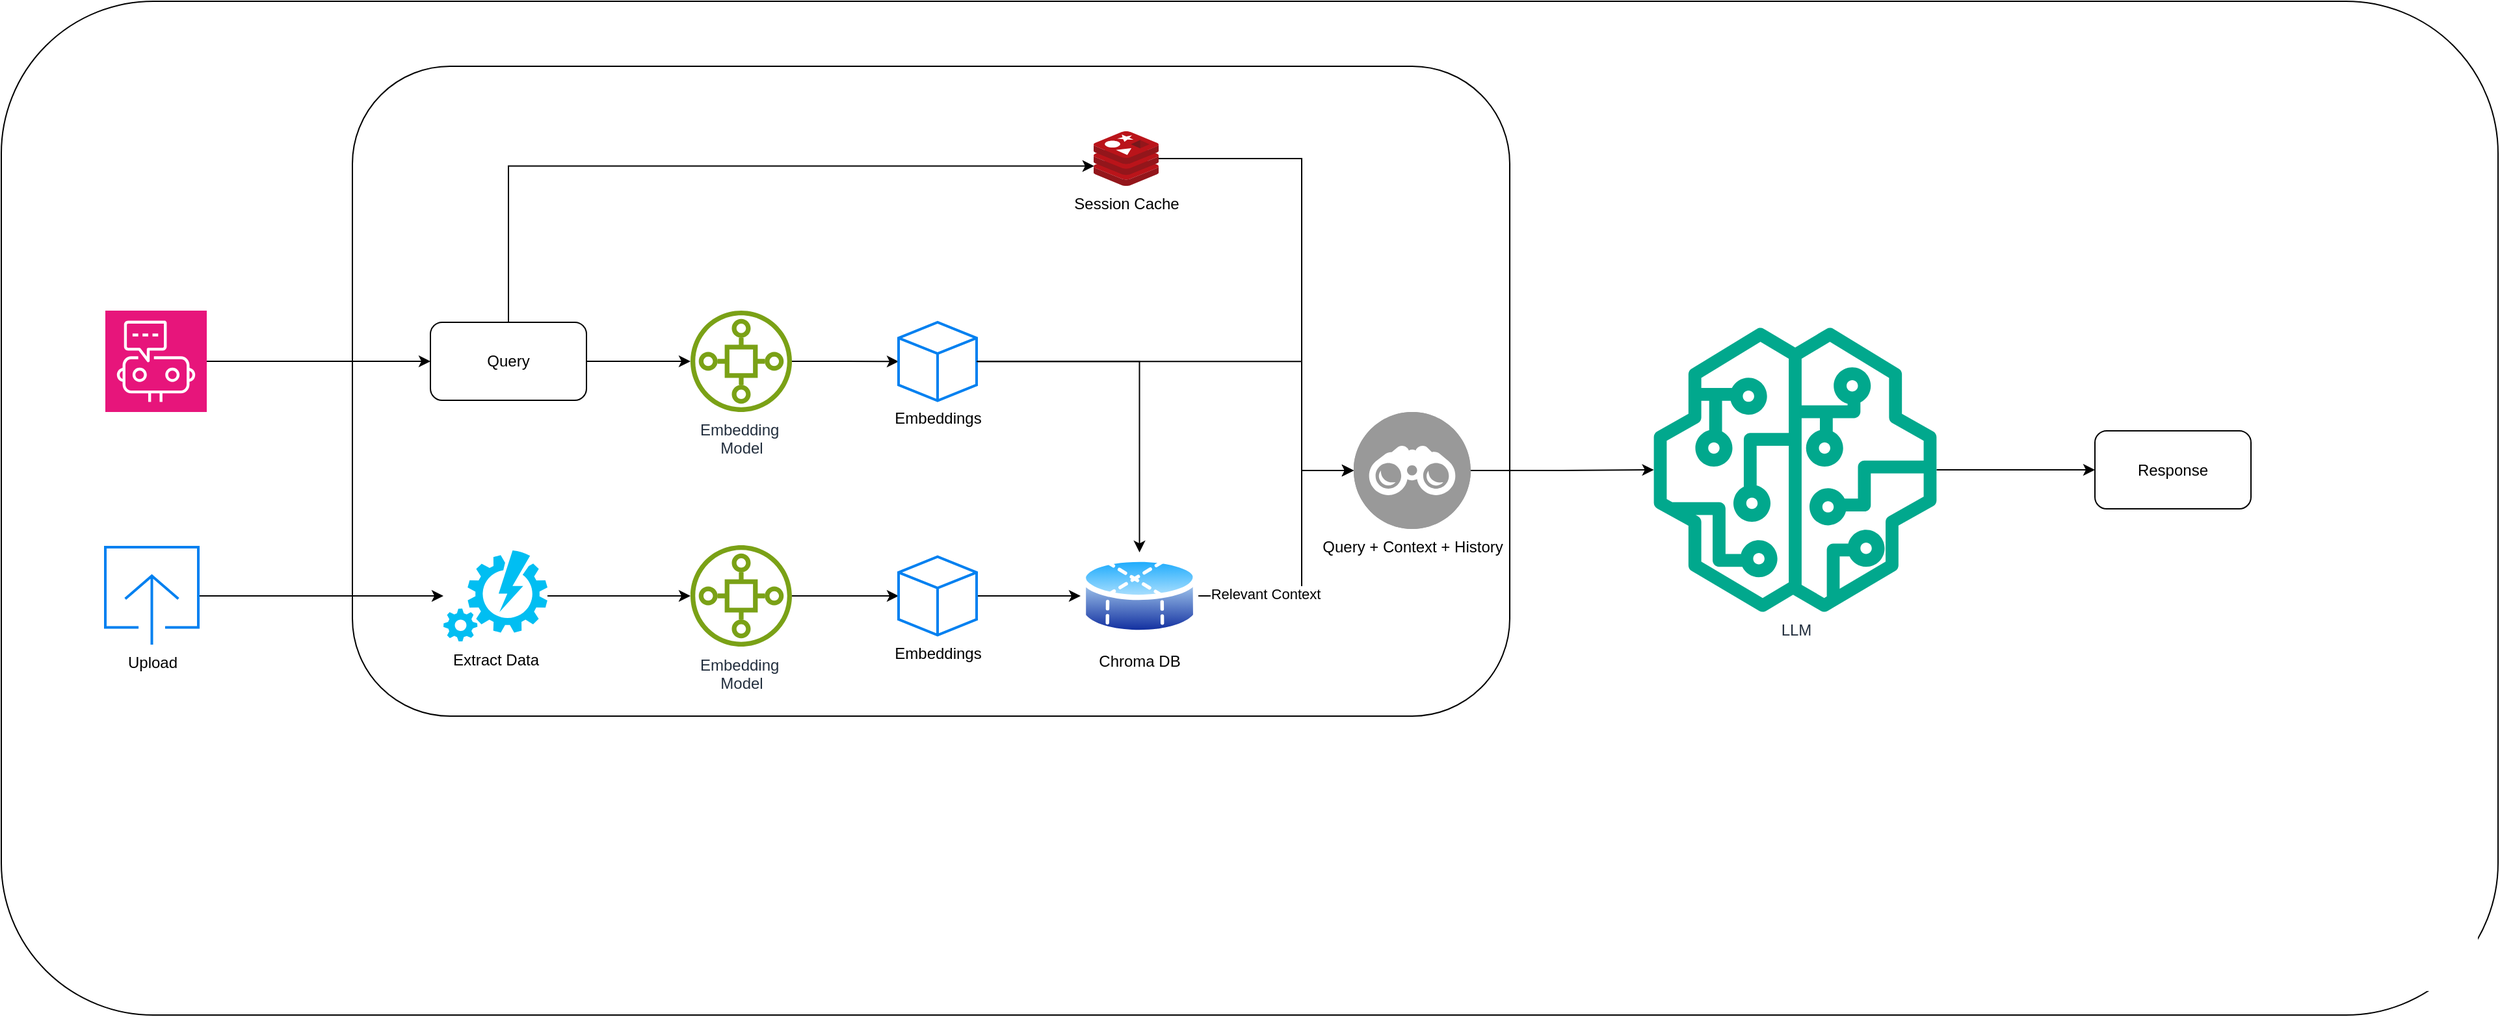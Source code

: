 <mxfile version="24.5.4" type="github">
  <diagram name="Page-1" id="57sF2-jHvX5JZRPC5QgC">
    <mxGraphModel dx="3676" dy="1394" grid="1" gridSize="10" guides="1" tooltips="1" connect="1" arrows="1" fold="1" page="1" pageScale="1" pageWidth="850" pageHeight="1100" math="0" shadow="0">
      <root>
        <mxCell id="0" />
        <mxCell id="1" parent="0" />
        <mxCell id="IHEjhSRI77MarIh3gYyZ-1" value="" style="rounded=1;whiteSpace=wrap;html=1;" vertex="1" parent="1">
          <mxGeometry x="-690" y="80" width="1920" height="780" as="geometry" />
        </mxCell>
        <mxCell id="IHEjhSRI77MarIh3gYyZ-3" value="" style="rounded=1;whiteSpace=wrap;html=1;" vertex="1" parent="1">
          <mxGeometry x="-420" y="130" width="890" height="500" as="geometry" />
        </mxCell>
        <mxCell id="IHEjhSRI77MarIh3gYyZ-10" style="edgeStyle=orthogonalEdgeStyle;rounded=0;orthogonalLoop=1;jettySize=auto;html=1;" edge="1" parent="1" source="IHEjhSRI77MarIh3gYyZ-2" target="IHEjhSRI77MarIh3gYyZ-4">
          <mxGeometry relative="1" as="geometry" />
        </mxCell>
        <mxCell id="IHEjhSRI77MarIh3gYyZ-2" value="" style="sketch=0;points=[[0,0,0],[0.25,0,0],[0.5,0,0],[0.75,0,0],[1,0,0],[0,1,0],[0.25,1,0],[0.5,1,0],[0.75,1,0],[1,1,0],[0,0.25,0],[0,0.5,0],[0,0.75,0],[1,0.25,0],[1,0.5,0],[1,0.75,0]];points=[[0,0,0],[0.25,0,0],[0.5,0,0],[0.75,0,0],[1,0,0],[0,1,0],[0.25,1,0],[0.5,1,0],[0.75,1,0],[1,1,0],[0,0.25,0],[0,0.5,0],[0,0.75,0],[1,0.25,0],[1,0.5,0],[1,0.75,0]];outlineConnect=0;fontColor=#232F3E;fillColor=#E7157B;strokeColor=#ffffff;dashed=0;verticalLabelPosition=bottom;verticalAlign=top;align=center;html=1;fontSize=12;fontStyle=0;aspect=fixed;shape=mxgraph.aws4.resourceIcon;resIcon=mxgraph.aws4.chatbot;" vertex="1" parent="1">
          <mxGeometry x="-610" y="318" width="78" height="78" as="geometry" />
        </mxCell>
        <mxCell id="IHEjhSRI77MarIh3gYyZ-11" style="edgeStyle=orthogonalEdgeStyle;rounded=0;orthogonalLoop=1;jettySize=auto;html=1;" edge="1" parent="1" source="IHEjhSRI77MarIh3gYyZ-4" target="IHEjhSRI77MarIh3gYyZ-5">
          <mxGeometry relative="1" as="geometry" />
        </mxCell>
        <mxCell id="IHEjhSRI77MarIh3gYyZ-4" value="Query" style="rounded=1;whiteSpace=wrap;html=1;" vertex="1" parent="1">
          <mxGeometry x="-360" y="327" width="120" height="60" as="geometry" />
        </mxCell>
        <mxCell id="IHEjhSRI77MarIh3gYyZ-18" style="edgeStyle=orthogonalEdgeStyle;rounded=0;orthogonalLoop=1;jettySize=auto;html=1;" edge="1" parent="1" source="IHEjhSRI77MarIh3gYyZ-5" target="IHEjhSRI77MarIh3gYyZ-17">
          <mxGeometry relative="1" as="geometry" />
        </mxCell>
        <mxCell id="IHEjhSRI77MarIh3gYyZ-5" value="Embedding&amp;nbsp;&lt;div&gt;Model&lt;/div&gt;" style="sketch=0;outlineConnect=0;fontColor=#232F3E;gradientColor=none;fillColor=#7AA116;strokeColor=none;dashed=0;verticalLabelPosition=bottom;verticalAlign=top;align=center;html=1;fontSize=12;fontStyle=0;aspect=fixed;pointerEvents=1;shape=mxgraph.aws4.iot_sitewise_asset_model;" vertex="1" parent="1">
          <mxGeometry x="-160" y="318" width="78" height="78" as="geometry" />
        </mxCell>
        <mxCell id="IHEjhSRI77MarIh3gYyZ-6" value="Chroma DB&lt;div&gt;&lt;br&gt;&lt;/div&gt;" style="image;aspect=fixed;perimeter=ellipsePerimeter;html=1;align=center;shadow=0;dashed=0;spacingTop=3;image=img/lib/active_directory/database_partition_4.svg;" vertex="1" parent="1">
          <mxGeometry x="140" y="504.01" width="90.54" height="67" as="geometry" />
        </mxCell>
        <mxCell id="IHEjhSRI77MarIh3gYyZ-12" style="edgeStyle=orthogonalEdgeStyle;rounded=0;orthogonalLoop=1;jettySize=auto;html=1;" edge="1" parent="1" source="IHEjhSRI77MarIh3gYyZ-7" target="IHEjhSRI77MarIh3gYyZ-8">
          <mxGeometry relative="1" as="geometry" />
        </mxCell>
        <mxCell id="IHEjhSRI77MarIh3gYyZ-7" value="Upload" style="html=1;verticalLabelPosition=bottom;align=center;labelBackgroundColor=#ffffff;verticalAlign=top;strokeWidth=2;strokeColor=#0080F0;shadow=0;dashed=0;shape=mxgraph.ios7.icons.up;" vertex="1" parent="1">
          <mxGeometry x="-610" y="500" width="71.5" height="75" as="geometry" />
        </mxCell>
        <mxCell id="IHEjhSRI77MarIh3gYyZ-13" style="edgeStyle=orthogonalEdgeStyle;rounded=0;orthogonalLoop=1;jettySize=auto;html=1;" edge="1" parent="1" source="IHEjhSRI77MarIh3gYyZ-8" target="IHEjhSRI77MarIh3gYyZ-9">
          <mxGeometry relative="1" as="geometry" />
        </mxCell>
        <mxCell id="IHEjhSRI77MarIh3gYyZ-8" value="Extract Data" style="verticalLabelPosition=bottom;html=1;verticalAlign=top;align=center;strokeColor=none;fillColor=#00BEF2;shape=mxgraph.azure.automation;pointerEvents=1;" vertex="1" parent="1">
          <mxGeometry x="-350" y="502.5" width="80" height="70" as="geometry" />
        </mxCell>
        <mxCell id="IHEjhSRI77MarIh3gYyZ-15" style="edgeStyle=orthogonalEdgeStyle;rounded=0;orthogonalLoop=1;jettySize=auto;html=1;" edge="1" parent="1" source="IHEjhSRI77MarIh3gYyZ-9" target="IHEjhSRI77MarIh3gYyZ-14">
          <mxGeometry relative="1" as="geometry" />
        </mxCell>
        <mxCell id="IHEjhSRI77MarIh3gYyZ-9" value="Embedding&amp;nbsp;&lt;div&gt;Model&lt;/div&gt;" style="sketch=0;outlineConnect=0;fontColor=#232F3E;gradientColor=none;fillColor=#7AA116;strokeColor=none;dashed=0;verticalLabelPosition=bottom;verticalAlign=top;align=center;html=1;fontSize=12;fontStyle=0;aspect=fixed;pointerEvents=1;shape=mxgraph.aws4.iot_sitewise_asset_model;" vertex="1" parent="1">
          <mxGeometry x="-160" y="498.5" width="78" height="78" as="geometry" />
        </mxCell>
        <mxCell id="IHEjhSRI77MarIh3gYyZ-16" style="edgeStyle=orthogonalEdgeStyle;rounded=0;orthogonalLoop=1;jettySize=auto;html=1;" edge="1" parent="1" source="IHEjhSRI77MarIh3gYyZ-14" target="IHEjhSRI77MarIh3gYyZ-6">
          <mxGeometry relative="1" as="geometry" />
        </mxCell>
        <mxCell id="IHEjhSRI77MarIh3gYyZ-14" value="Embeddings" style="html=1;verticalLabelPosition=bottom;align=center;labelBackgroundColor=#ffffff;verticalAlign=top;strokeWidth=2;strokeColor=#0080F0;shadow=0;dashed=0;shape=mxgraph.ios7.icons.cube;" vertex="1" parent="1">
          <mxGeometry y="507.38" width="60" height="60.25" as="geometry" />
        </mxCell>
        <mxCell id="IHEjhSRI77MarIh3gYyZ-19" style="edgeStyle=orthogonalEdgeStyle;rounded=0;orthogonalLoop=1;jettySize=auto;html=1;" edge="1" parent="1" source="IHEjhSRI77MarIh3gYyZ-17" target="IHEjhSRI77MarIh3gYyZ-6">
          <mxGeometry relative="1" as="geometry" />
        </mxCell>
        <mxCell id="IHEjhSRI77MarIh3gYyZ-17" value="Embeddings" style="html=1;verticalLabelPosition=bottom;align=center;labelBackgroundColor=#ffffff;verticalAlign=top;strokeWidth=2;strokeColor=#0080F0;shadow=0;dashed=0;shape=mxgraph.ios7.icons.cube;" vertex="1" parent="1">
          <mxGeometry y="327" width="60" height="60.25" as="geometry" />
        </mxCell>
        <mxCell id="IHEjhSRI77MarIh3gYyZ-33" style="edgeStyle=orthogonalEdgeStyle;rounded=0;orthogonalLoop=1;jettySize=auto;html=1;" edge="1" parent="1" source="IHEjhSRI77MarIh3gYyZ-24" target="IHEjhSRI77MarIh3gYyZ-32">
          <mxGeometry relative="1" as="geometry" />
        </mxCell>
        <mxCell id="IHEjhSRI77MarIh3gYyZ-24" value="Query + Context + History" style="fillColor=#999999;verticalLabelPosition=bottom;sketch=0;html=1;strokeColor=#ffffff;verticalAlign=top;align=center;points=[[0.145,0.145,0],[0.5,0,0],[0.855,0.145,0],[1,0.5,0],[0.855,0.855,0],[0.5,1,0],[0.145,0.855,0],[0,0.5,0]];pointerEvents=1;shape=mxgraph.cisco_safe.compositeIcon;bgIcon=ellipse;resIcon=mxgraph.cisco_safe.capability.host_context;" vertex="1" parent="1">
          <mxGeometry x="350" y="396" width="90" height="90" as="geometry" />
        </mxCell>
        <mxCell id="IHEjhSRI77MarIh3gYyZ-25" style="edgeStyle=orthogonalEdgeStyle;rounded=0;orthogonalLoop=1;jettySize=auto;html=1;entryX=0;entryY=0.5;entryDx=0;entryDy=0;entryPerimeter=0;" edge="1" parent="1" source="IHEjhSRI77MarIh3gYyZ-6" target="IHEjhSRI77MarIh3gYyZ-24">
          <mxGeometry relative="1" as="geometry">
            <Array as="points">
              <mxPoint x="310" y="538" />
              <mxPoint x="310" y="441" />
            </Array>
          </mxGeometry>
        </mxCell>
        <mxCell id="IHEjhSRI77MarIh3gYyZ-27" value="Relevant Context" style="edgeLabel;html=1;align=center;verticalAlign=middle;resizable=0;points=[];" vertex="1" connectable="0" parent="IHEjhSRI77MarIh3gYyZ-25">
          <mxGeometry x="-0.529" y="2" relative="1" as="geometry">
            <mxPoint as="offset" />
          </mxGeometry>
        </mxCell>
        <mxCell id="IHEjhSRI77MarIh3gYyZ-26" style="edgeStyle=orthogonalEdgeStyle;rounded=0;orthogonalLoop=1;jettySize=auto;html=1;entryX=0;entryY=0.5;entryDx=0;entryDy=0;entryPerimeter=0;" edge="1" parent="1" source="IHEjhSRI77MarIh3gYyZ-17" target="IHEjhSRI77MarIh3gYyZ-24">
          <mxGeometry relative="1" as="geometry">
            <Array as="points">
              <mxPoint x="310" y="357" />
              <mxPoint x="310" y="441" />
            </Array>
          </mxGeometry>
        </mxCell>
        <mxCell id="IHEjhSRI77MarIh3gYyZ-28" value="Session Cache" style="image;sketch=0;aspect=fixed;html=1;points=[];align=center;fontSize=12;image=img/lib/mscae/Cache_Redis_Product.svg;" vertex="1" parent="1">
          <mxGeometry x="150" y="180" width="50" height="42" as="geometry" />
        </mxCell>
        <mxCell id="IHEjhSRI77MarIh3gYyZ-30" style="edgeStyle=orthogonalEdgeStyle;rounded=0;orthogonalLoop=1;jettySize=auto;html=1;entryX=0.008;entryY=0.638;entryDx=0;entryDy=0;entryPerimeter=0;" edge="1" parent="1" source="IHEjhSRI77MarIh3gYyZ-4" target="IHEjhSRI77MarIh3gYyZ-28">
          <mxGeometry relative="1" as="geometry">
            <Array as="points">
              <mxPoint x="-300" y="207" />
            </Array>
          </mxGeometry>
        </mxCell>
        <mxCell id="IHEjhSRI77MarIh3gYyZ-31" style="edgeStyle=orthogonalEdgeStyle;rounded=0;orthogonalLoop=1;jettySize=auto;html=1;entryX=0;entryY=0.5;entryDx=0;entryDy=0;entryPerimeter=0;" edge="1" parent="1" source="IHEjhSRI77MarIh3gYyZ-28" target="IHEjhSRI77MarIh3gYyZ-24">
          <mxGeometry relative="1" as="geometry">
            <Array as="points">
              <mxPoint x="310" y="201" />
              <mxPoint x="310" y="441" />
            </Array>
          </mxGeometry>
        </mxCell>
        <mxCell id="IHEjhSRI77MarIh3gYyZ-35" style="edgeStyle=orthogonalEdgeStyle;rounded=0;orthogonalLoop=1;jettySize=auto;html=1;" edge="1" parent="1" source="IHEjhSRI77MarIh3gYyZ-32" target="IHEjhSRI77MarIh3gYyZ-34">
          <mxGeometry relative="1" as="geometry" />
        </mxCell>
        <mxCell id="IHEjhSRI77MarIh3gYyZ-32" value="LLM" style="sketch=0;outlineConnect=0;fontColor=#232F3E;gradientColor=none;fillColor=#01A88D;strokeColor=none;dashed=0;verticalLabelPosition=bottom;verticalAlign=top;align=center;html=1;fontSize=12;fontStyle=0;aspect=fixed;pointerEvents=1;shape=mxgraph.aws4.sagemaker_model;" vertex="1" parent="1">
          <mxGeometry x="580" y="331" width="219" height="219" as="geometry" />
        </mxCell>
        <mxCell id="IHEjhSRI77MarIh3gYyZ-34" value="Response" style="rounded=1;whiteSpace=wrap;html=1;" vertex="1" parent="1">
          <mxGeometry x="920" y="410.5" width="120" height="60" as="geometry" />
        </mxCell>
      </root>
    </mxGraphModel>
  </diagram>
</mxfile>
